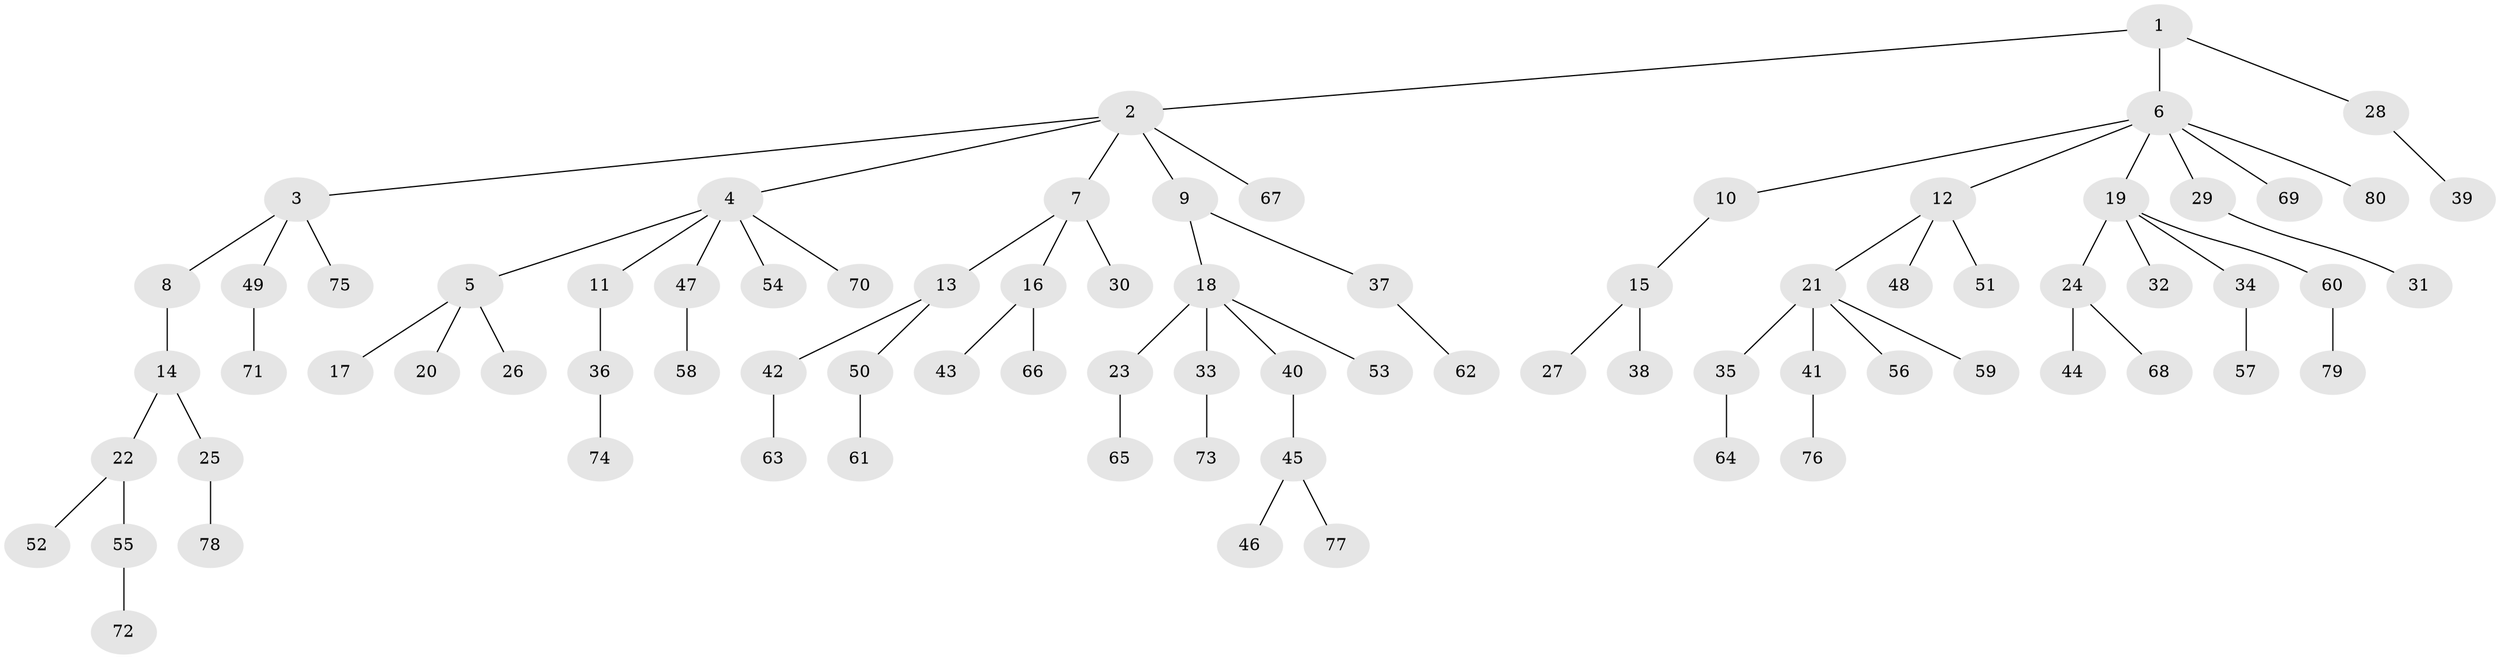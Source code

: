 // coarse degree distribution, {1: 0.875, 2: 0.041666666666666664, 3: 0.041666666666666664, 20: 0.041666666666666664}
// Generated by graph-tools (version 1.1) at 2025/57/03/04/25 21:57:10]
// undirected, 80 vertices, 79 edges
graph export_dot {
graph [start="1"]
  node [color=gray90,style=filled];
  1;
  2;
  3;
  4;
  5;
  6;
  7;
  8;
  9;
  10;
  11;
  12;
  13;
  14;
  15;
  16;
  17;
  18;
  19;
  20;
  21;
  22;
  23;
  24;
  25;
  26;
  27;
  28;
  29;
  30;
  31;
  32;
  33;
  34;
  35;
  36;
  37;
  38;
  39;
  40;
  41;
  42;
  43;
  44;
  45;
  46;
  47;
  48;
  49;
  50;
  51;
  52;
  53;
  54;
  55;
  56;
  57;
  58;
  59;
  60;
  61;
  62;
  63;
  64;
  65;
  66;
  67;
  68;
  69;
  70;
  71;
  72;
  73;
  74;
  75;
  76;
  77;
  78;
  79;
  80;
  1 -- 2;
  1 -- 6;
  1 -- 28;
  2 -- 3;
  2 -- 4;
  2 -- 7;
  2 -- 9;
  2 -- 67;
  3 -- 8;
  3 -- 49;
  3 -- 75;
  4 -- 5;
  4 -- 11;
  4 -- 47;
  4 -- 54;
  4 -- 70;
  5 -- 17;
  5 -- 20;
  5 -- 26;
  6 -- 10;
  6 -- 12;
  6 -- 19;
  6 -- 29;
  6 -- 69;
  6 -- 80;
  7 -- 13;
  7 -- 16;
  7 -- 30;
  8 -- 14;
  9 -- 18;
  9 -- 37;
  10 -- 15;
  11 -- 36;
  12 -- 21;
  12 -- 48;
  12 -- 51;
  13 -- 42;
  13 -- 50;
  14 -- 22;
  14 -- 25;
  15 -- 27;
  15 -- 38;
  16 -- 43;
  16 -- 66;
  18 -- 23;
  18 -- 33;
  18 -- 40;
  18 -- 53;
  19 -- 24;
  19 -- 32;
  19 -- 34;
  19 -- 60;
  21 -- 35;
  21 -- 41;
  21 -- 56;
  21 -- 59;
  22 -- 52;
  22 -- 55;
  23 -- 65;
  24 -- 44;
  24 -- 68;
  25 -- 78;
  28 -- 39;
  29 -- 31;
  33 -- 73;
  34 -- 57;
  35 -- 64;
  36 -- 74;
  37 -- 62;
  40 -- 45;
  41 -- 76;
  42 -- 63;
  45 -- 46;
  45 -- 77;
  47 -- 58;
  49 -- 71;
  50 -- 61;
  55 -- 72;
  60 -- 79;
}
